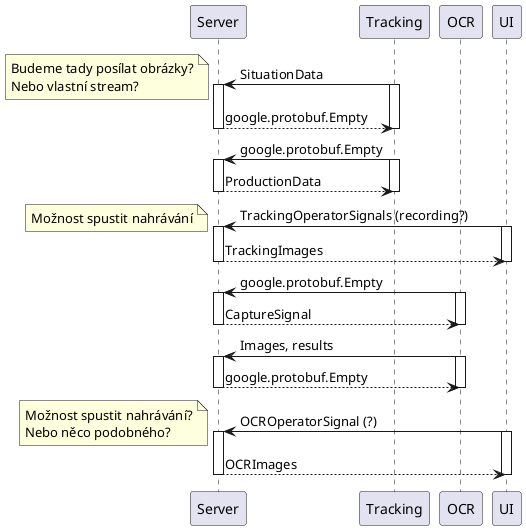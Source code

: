 @startuml
participant Server
participant Tracking
participant OCR
participant UI

Server <- Tracking: SituationData
note left
  Budeme tady posílat obrázky?
  Nebo vlastní stream?
end note
activate Server
activate Tracking
Server --> Tracking: google.protobuf.Empty
deactivate Server
deactivate Tracking

Server <- Tracking: google.protobuf.Empty
activate Server
activate Tracking
Server --> Tracking: ProductionData
deactivate Server
deactivate Tracking

Server <- UI: TrackingOperatorSignals (recording?)
note left
  Možnost spustit nahrávání
end note
activate Server
activate UI
Server -->  UI: TrackingImages
deactivate Server
deactivate UI


Server <- OCR:  google.protobuf.Empty
activate Server
activate OCR
Server -->  OCR: CaptureSignal
deactivate Server
deactivate OCR

Server <- OCR: Images, results
activate Server
activate OCR
Server -->  OCR: google.protobuf.Empty
deactivate Server
deactivate OCR

Server <- UI: OCROperatorSignal (?)
note left
  Možnost spustit nahrávání?
  Nebo něco podobného?
end note
activate Server
activate UI
Server -->  UI: OCRImages
deactivate Server
deactivate UI

@enduml
